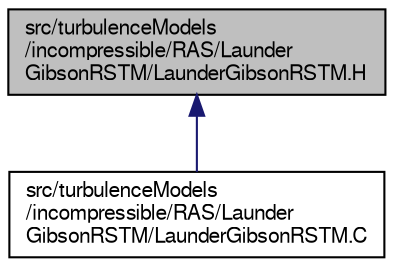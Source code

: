 digraph "src/turbulenceModels/incompressible/RAS/LaunderGibsonRSTM/LaunderGibsonRSTM.H"
{
  bgcolor="transparent";
  edge [fontname="FreeSans",fontsize="10",labelfontname="FreeSans",labelfontsize="10"];
  node [fontname="FreeSans",fontsize="10",shape=record];
  Node311 [label="src/turbulenceModels\l/incompressible/RAS/Launder\lGibsonRSTM/LaunderGibsonRSTM.H",height=0.2,width=0.4,color="black", fillcolor="grey75", style="filled", fontcolor="black"];
  Node311 -> Node312 [dir="back",color="midnightblue",fontsize="10",style="solid",fontname="FreeSans"];
  Node312 [label="src/turbulenceModels\l/incompressible/RAS/Launder\lGibsonRSTM/LaunderGibsonRSTM.C",height=0.2,width=0.4,color="black",URL="$a40154.html"];
}
